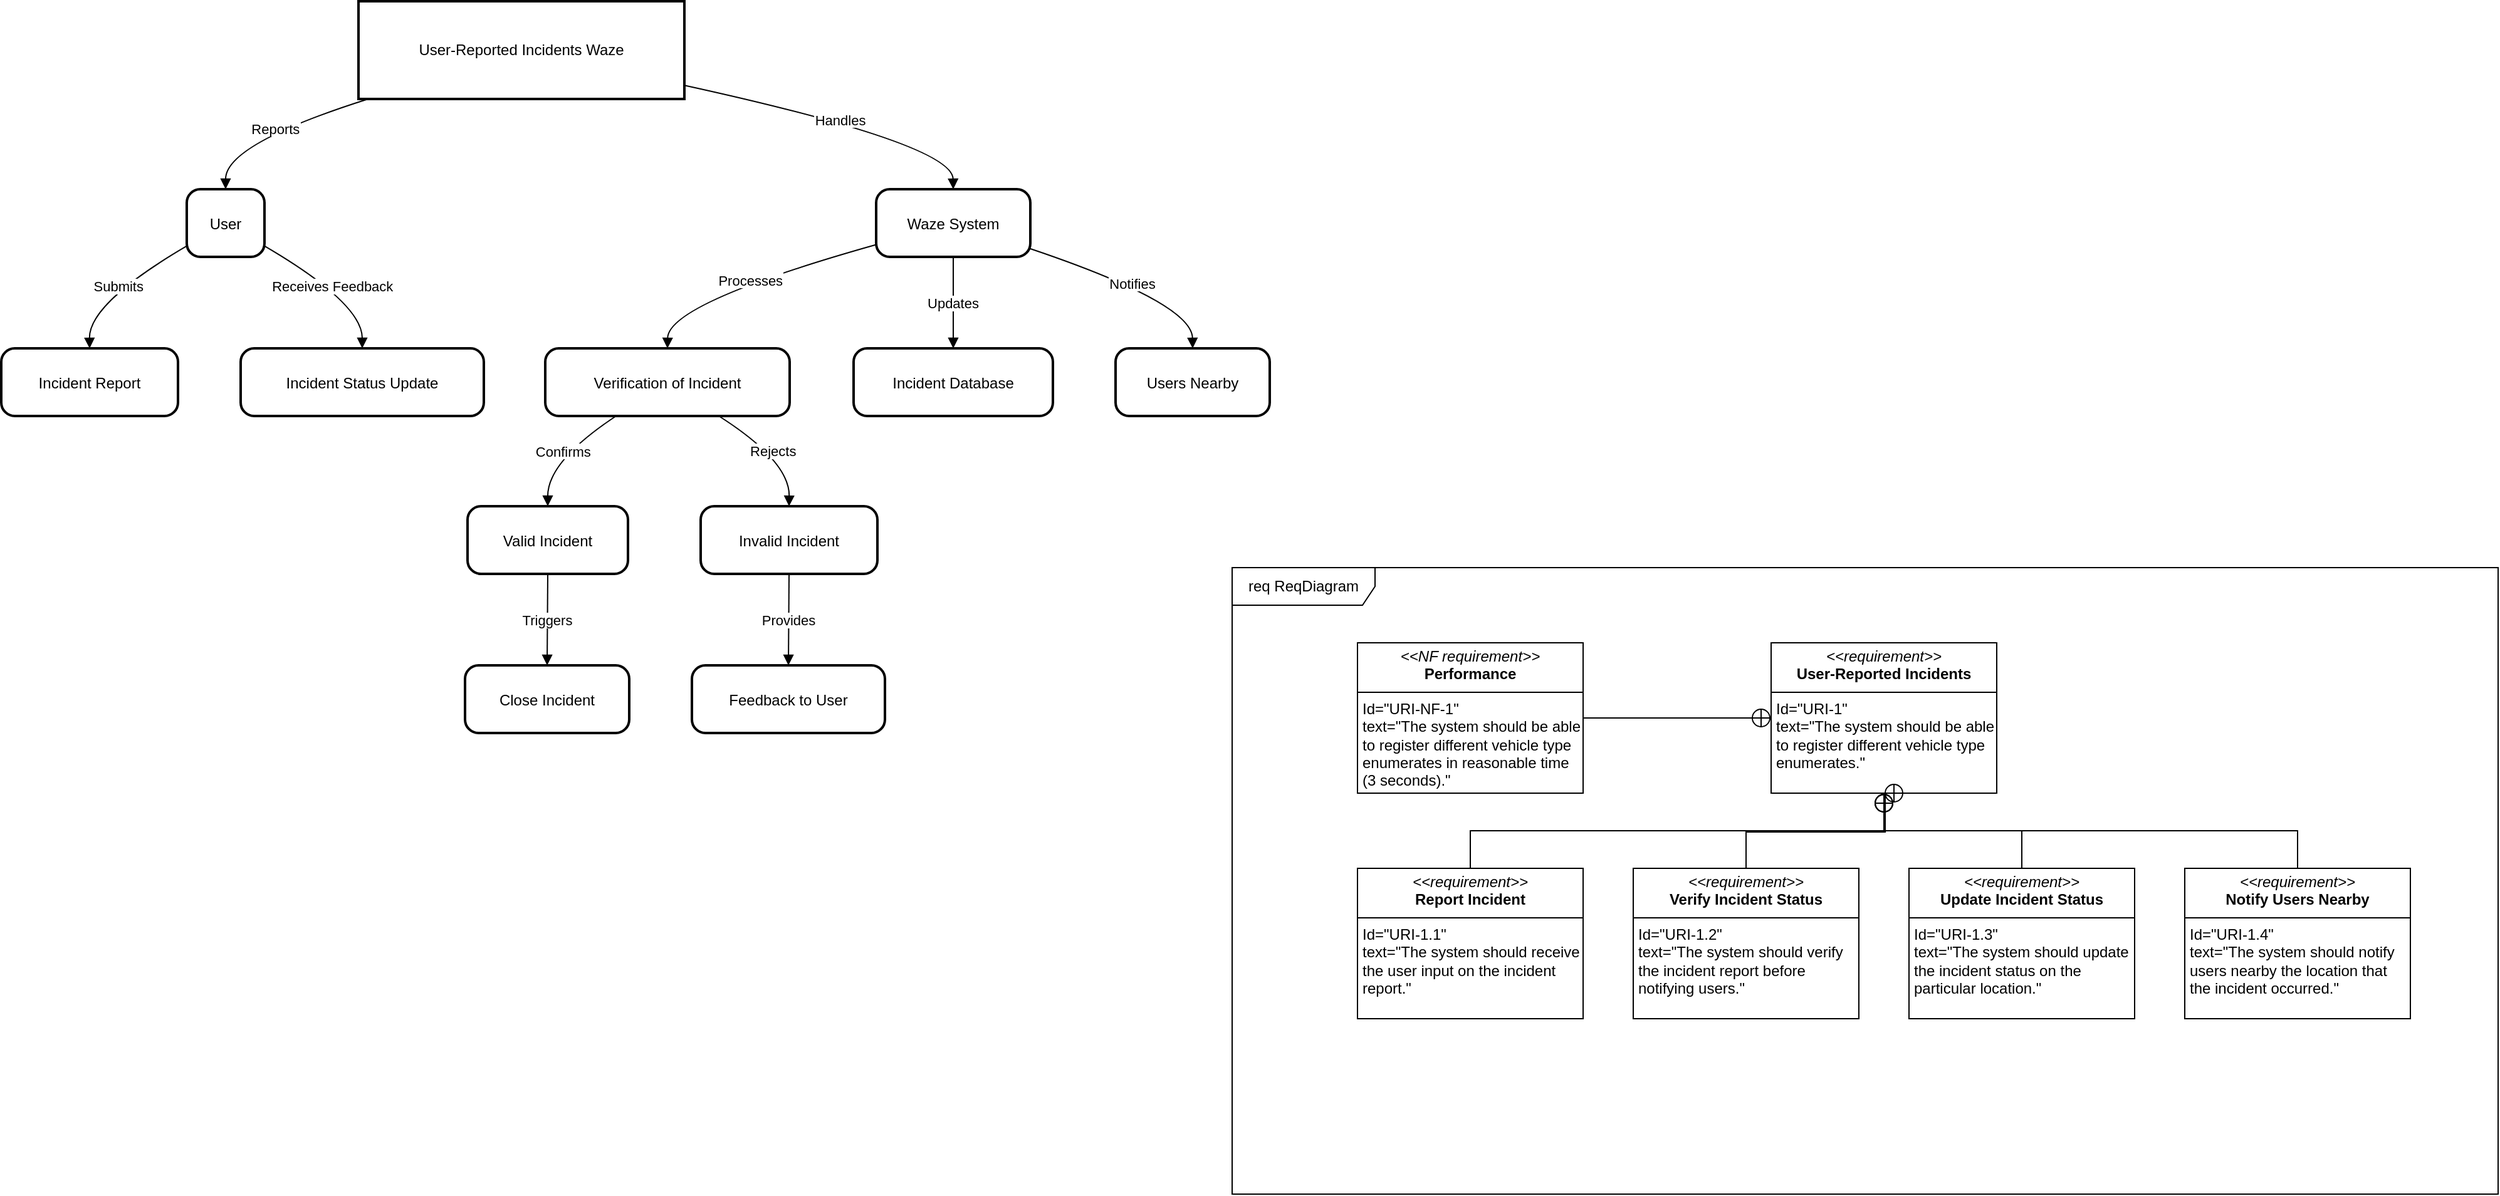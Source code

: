 <mxfile version="26.2.12">
  <diagram name="Página-1" id="IlDYEZVzDNYxJnUhvPW0">
    <mxGraphModel dx="1228" dy="629" grid="1" gridSize="10" guides="1" tooltips="1" connect="1" arrows="1" fold="1" page="1" pageScale="1" pageWidth="827" pageHeight="1169" math="0" shadow="0">
      <root>
        <mxCell id="0" />
        <mxCell id="1" parent="0" />
        <mxCell id="2" value="User-Reported Incidents Waze" style="whiteSpace=wrap;strokeWidth=2;" parent="1" vertex="1">
          <mxGeometry x="293" y="8" width="260" height="78" as="geometry" />
        </mxCell>
        <mxCell id="3" value="User" style="rounded=1;arcSize=20;strokeWidth=2" parent="1" vertex="1">
          <mxGeometry x="156" y="158" width="62" height="54" as="geometry" />
        </mxCell>
        <mxCell id="4" value="Waze System" style="rounded=1;arcSize=20;strokeWidth=2" parent="1" vertex="1">
          <mxGeometry x="706" y="158" width="123" height="54" as="geometry" />
        </mxCell>
        <mxCell id="5" value="Incident Report" style="rounded=1;arcSize=20;strokeWidth=2" parent="1" vertex="1">
          <mxGeometry x="8" y="285" width="141" height="54" as="geometry" />
        </mxCell>
        <mxCell id="6" value="Incident Status Update" style="rounded=1;arcSize=20;strokeWidth=2" parent="1" vertex="1">
          <mxGeometry x="199" y="285" width="194" height="54" as="geometry" />
        </mxCell>
        <mxCell id="7" value="Verification of Incident" style="rounded=1;arcSize=20;strokeWidth=2" parent="1" vertex="1">
          <mxGeometry x="442" y="285" width="195" height="54" as="geometry" />
        </mxCell>
        <mxCell id="8" value="Incident Database" style="rounded=1;arcSize=20;strokeWidth=2" parent="1" vertex="1">
          <mxGeometry x="688" y="285" width="159" height="54" as="geometry" />
        </mxCell>
        <mxCell id="9" value="Users Nearby" style="rounded=1;arcSize=20;strokeWidth=2" parent="1" vertex="1">
          <mxGeometry x="897" y="285" width="123" height="54" as="geometry" />
        </mxCell>
        <mxCell id="10" value="Valid Incident" style="rounded=1;arcSize=20;strokeWidth=2" parent="1" vertex="1">
          <mxGeometry x="380" y="411" width="128" height="54" as="geometry" />
        </mxCell>
        <mxCell id="11" value="Invalid Incident" style="rounded=1;arcSize=20;strokeWidth=2" parent="1" vertex="1">
          <mxGeometry x="566" y="411" width="141" height="54" as="geometry" />
        </mxCell>
        <mxCell id="12" value="Close Incident" style="rounded=1;arcSize=20;strokeWidth=2" parent="1" vertex="1">
          <mxGeometry x="378" y="538" width="131" height="54" as="geometry" />
        </mxCell>
        <mxCell id="13" value="Feedback to User" style="rounded=1;arcSize=20;strokeWidth=2" parent="1" vertex="1">
          <mxGeometry x="559" y="538" width="154" height="54" as="geometry" />
        </mxCell>
        <mxCell id="14" value="Reports" style="curved=1;startArrow=none;endArrow=block;exitX=0.03;exitY=1;entryX=0.5;entryY=0.01;" parent="1" source="2" target="3" edge="1">
          <mxGeometry relative="1" as="geometry">
            <Array as="points">
              <mxPoint x="187" y="122" />
            </Array>
          </mxGeometry>
        </mxCell>
        <mxCell id="15" value="Handles" style="curved=1;startArrow=none;endArrow=block;exitX=1;exitY=0.86;entryX=0.5;entryY=0.01;" parent="1" source="2" target="4" edge="1">
          <mxGeometry relative="1" as="geometry">
            <Array as="points">
              <mxPoint x="767" y="122" />
            </Array>
          </mxGeometry>
        </mxCell>
        <mxCell id="16" value="Submits" style="curved=1;startArrow=none;endArrow=block;exitX=0;exitY=0.84;entryX=0.5;entryY=0;" parent="1" source="3" target="5" edge="1">
          <mxGeometry relative="1" as="geometry">
            <Array as="points">
              <mxPoint x="78" y="249" />
            </Array>
          </mxGeometry>
        </mxCell>
        <mxCell id="17" value="Receives Feedback" style="curved=1;startArrow=none;endArrow=block;exitX=1;exitY=0.84;entryX=0.5;entryY=0;" parent="1" source="3" target="6" edge="1">
          <mxGeometry relative="1" as="geometry">
            <Array as="points">
              <mxPoint x="296" y="249" />
            </Array>
          </mxGeometry>
        </mxCell>
        <mxCell id="18" value="Processes" style="curved=1;startArrow=none;endArrow=block;exitX=0;exitY=0.82;entryX=0.5;entryY=0;" parent="1" source="4" target="7" edge="1">
          <mxGeometry relative="1" as="geometry">
            <Array as="points">
              <mxPoint x="540" y="249" />
            </Array>
          </mxGeometry>
        </mxCell>
        <mxCell id="19" value="Updates" style="curved=1;startArrow=none;endArrow=block;exitX=0.5;exitY=1.01;entryX=0.5;entryY=0;" parent="1" source="4" target="8" edge="1">
          <mxGeometry relative="1" as="geometry">
            <Array as="points" />
          </mxGeometry>
        </mxCell>
        <mxCell id="20" value="Notifies" style="curved=1;startArrow=none;endArrow=block;exitX=1;exitY=0.88;entryX=0.5;entryY=0;" parent="1" source="4" target="9" edge="1">
          <mxGeometry relative="1" as="geometry">
            <Array as="points">
              <mxPoint x="958" y="249" />
            </Array>
          </mxGeometry>
        </mxCell>
        <mxCell id="21" value="Confirms" style="curved=1;startArrow=none;endArrow=block;exitX=0.29;exitY=1;entryX=0.5;entryY=0;" parent="1" source="7" target="10" edge="1">
          <mxGeometry relative="1" as="geometry">
            <Array as="points">
              <mxPoint x="444" y="375" />
            </Array>
          </mxGeometry>
        </mxCell>
        <mxCell id="22" value="Rejects" style="curved=1;startArrow=none;endArrow=block;exitX=0.71;exitY=1;entryX=0.5;entryY=0;" parent="1" source="7" target="11" edge="1">
          <mxGeometry relative="1" as="geometry">
            <Array as="points">
              <mxPoint x="637" y="375" />
            </Array>
          </mxGeometry>
        </mxCell>
        <mxCell id="23" value="Triggers" style="curved=1;startArrow=none;endArrow=block;exitX=0.5;exitY=1;entryX=0.5;entryY=-0.01;" parent="1" source="10" target="12" edge="1">
          <mxGeometry relative="1" as="geometry">
            <Array as="points" />
          </mxGeometry>
        </mxCell>
        <mxCell id="24" value="Provides" style="curved=1;startArrow=none;endArrow=block;exitX=0.5;exitY=1;entryX=0.5;entryY=-0.01;" parent="1" source="11" target="13" edge="1">
          <mxGeometry relative="1" as="geometry">
            <Array as="points" />
          </mxGeometry>
        </mxCell>
        <mxCell id="0LrheQoJdD5HbSpLLnFE-36" value="req ReqDiagram" style="shape=umlFrame;whiteSpace=wrap;html=1;pointerEvents=0;width=114;height=30;" parent="1" vertex="1">
          <mxGeometry x="990" y="460" width="1010" height="500" as="geometry" />
        </mxCell>
        <mxCell id="0LrheQoJdD5HbSpLLnFE-37" value="&lt;p style=&quot;margin:0px;margin-top:4px;text-align:center;&quot;&gt;&lt;i&gt;&amp;lt;&amp;lt;requirement&amp;gt;&amp;gt;&lt;/i&gt;&lt;br&gt;&lt;b&gt;User-Reported Incidents&lt;/b&gt;&lt;/p&gt;&lt;hr size=&quot;1&quot; style=&quot;border-style:solid;&quot;&gt;&lt;p style=&quot;margin:0px;margin-left:4px;&quot;&gt;Id=&quot;URI-1&quot;&lt;/p&gt;&lt;p style=&quot;margin:0px;margin-left:4px;&quot;&gt;text=&quot;The system should be able to register different vehicle type enumerates.&quot;&lt;/p&gt;" style="verticalAlign=top;align=left;overflow=fill;html=1;whiteSpace=wrap;" parent="1" vertex="1">
          <mxGeometry x="1420" y="520" width="180" height="120" as="geometry" />
        </mxCell>
        <mxCell id="0LrheQoJdD5HbSpLLnFE-38" style="edgeStyle=orthogonalEdgeStyle;rounded=0;orthogonalLoop=1;jettySize=auto;html=1;exitX=1;exitY=0.5;exitDx=0;exitDy=0;entryX=0;entryY=0.5;entryDx=0;entryDy=0;endArrow=circlePlus;endFill=0;" parent="1" source="0LrheQoJdD5HbSpLLnFE-39" target="0LrheQoJdD5HbSpLLnFE-37" edge="1">
          <mxGeometry relative="1" as="geometry" />
        </mxCell>
        <mxCell id="0LrheQoJdD5HbSpLLnFE-39" value="&lt;p style=&quot;margin:0px;margin-top:4px;text-align:center;&quot;&gt;&lt;i&gt;&amp;lt;&amp;lt;NF requirement&amp;gt;&amp;gt;&lt;/i&gt;&lt;br&gt;&lt;b&gt;Performance&lt;/b&gt;&lt;/p&gt;&lt;hr size=&quot;1&quot; style=&quot;border-style:solid;&quot;&gt;&lt;p style=&quot;margin:0px;margin-left:4px;&quot;&gt;Id=&quot;URI-NF-1&quot;&lt;/p&gt;&lt;p style=&quot;margin:0px;margin-left:4px;&quot;&gt;text=&quot;The system should be able to register different vehicle type enumerates in reasonable time (3 seconds).&quot;&lt;/p&gt;" style="verticalAlign=top;align=left;overflow=fill;html=1;whiteSpace=wrap;" parent="1" vertex="1">
          <mxGeometry x="1090" y="520" width="180" height="120" as="geometry" />
        </mxCell>
        <mxCell id="0LrheQoJdD5HbSpLLnFE-40" style="edgeStyle=orthogonalEdgeStyle;rounded=0;orthogonalLoop=1;jettySize=auto;html=1;exitX=0.5;exitY=0;exitDx=0;exitDy=0;entryX=0.5;entryY=1;entryDx=0;entryDy=0;endArrow=circlePlus;endFill=0;" parent="1" source="0LrheQoJdD5HbSpLLnFE-41" target="0LrheQoJdD5HbSpLLnFE-37" edge="1">
          <mxGeometry relative="1" as="geometry" />
        </mxCell>
        <mxCell id="0LrheQoJdD5HbSpLLnFE-41" value="&lt;p style=&quot;margin:0px;margin-top:4px;text-align:center;&quot;&gt;&lt;i&gt;&amp;lt;&amp;lt;requirement&amp;gt;&amp;gt;&lt;/i&gt;&lt;br&gt;&lt;b&gt;Report Incident&lt;/b&gt;&lt;/p&gt;&lt;hr size=&quot;1&quot; style=&quot;border-style:solid;&quot;&gt;&lt;p style=&quot;margin:0px;margin-left:4px;&quot;&gt;Id=&quot;URI-1.1&quot;&lt;/p&gt;&lt;p style=&quot;margin:0px;margin-left:4px;&quot;&gt;text=&quot;The system should receive the user input on the incident report.&quot;&lt;/p&gt;" style="verticalAlign=top;align=left;overflow=fill;html=1;whiteSpace=wrap;" parent="1" vertex="1">
          <mxGeometry x="1090" y="700" width="180" height="120" as="geometry" />
        </mxCell>
        <mxCell id="0LrheQoJdD5HbSpLLnFE-42" style="edgeStyle=orthogonalEdgeStyle;rounded=0;orthogonalLoop=1;jettySize=auto;html=1;exitX=0.5;exitY=0;exitDx=0;exitDy=0;endArrow=circlePlus;endFill=0;" parent="1" source="0LrheQoJdD5HbSpLLnFE-43" edge="1">
          <mxGeometry relative="1" as="geometry">
            <mxPoint x="1510" y="640" as="targetPoint" />
            <Array as="points">
              <mxPoint x="1400" y="671" />
              <mxPoint x="1511" y="671" />
              <mxPoint x="1511" y="640" />
            </Array>
          </mxGeometry>
        </mxCell>
        <mxCell id="0LrheQoJdD5HbSpLLnFE-43" value="&lt;p style=&quot;margin:0px;margin-top:4px;text-align:center;&quot;&gt;&lt;i&gt;&amp;lt;&amp;lt;requirement&amp;gt;&amp;gt;&lt;/i&gt;&lt;br&gt;&lt;b&gt;Verify Incident Status&lt;/b&gt;&lt;/p&gt;&lt;hr size=&quot;1&quot; style=&quot;border-style:solid;&quot;&gt;&lt;p style=&quot;margin:0px;margin-left:4px;&quot;&gt;Id=&quot;URI-1.2&quot;&lt;/p&gt;&lt;p style=&quot;margin:0px;margin-left:4px;&quot;&gt;text=&quot;The system should verify the incident report before notifying users.&quot;&lt;/p&gt;" style="verticalAlign=top;align=left;overflow=fill;html=1;whiteSpace=wrap;" parent="1" vertex="1">
          <mxGeometry x="1310" y="700" width="180" height="120" as="geometry" />
        </mxCell>
        <mxCell id="0LrheQoJdD5HbSpLLnFE-44" style="edgeStyle=orthogonalEdgeStyle;rounded=0;orthogonalLoop=1;jettySize=auto;html=1;exitX=0.5;exitY=0;exitDx=0;exitDy=0;endArrow=circlePlus;endFill=0;" parent="1" source="0LrheQoJdD5HbSpLLnFE-45" target="0LrheQoJdD5HbSpLLnFE-37" edge="1">
          <mxGeometry relative="1" as="geometry" />
        </mxCell>
        <mxCell id="0LrheQoJdD5HbSpLLnFE-45" value="&lt;p style=&quot;margin:0px;margin-top:4px;text-align:center;&quot;&gt;&lt;i&gt;&amp;lt;&amp;lt;requirement&amp;gt;&amp;gt;&lt;/i&gt;&lt;br&gt;&lt;b&gt;Update Incident Status&lt;/b&gt;&lt;/p&gt;&lt;hr size=&quot;1&quot; style=&quot;border-style:solid;&quot;&gt;&lt;p style=&quot;margin:0px;margin-left:4px;&quot;&gt;Id=&quot;URI-1.3&quot;&lt;/p&gt;&lt;p style=&quot;margin:0px;margin-left:4px;&quot;&gt;text=&quot;The system should update the incident status on the particular location.&quot;&lt;/p&gt;" style="verticalAlign=top;align=left;overflow=fill;html=1;whiteSpace=wrap;" parent="1" vertex="1">
          <mxGeometry x="1530" y="700" width="180" height="120" as="geometry" />
        </mxCell>
        <mxCell id="RuquudHr51e7roZZnxGD-27" style="edgeStyle=orthogonalEdgeStyle;rounded=0;orthogonalLoop=1;jettySize=auto;html=1;entryX=0.5;entryY=1;entryDx=0;entryDy=0;endArrow=circlePlus;endFill=0;" edge="1" parent="1" source="RuquudHr51e7roZZnxGD-24" target="0LrheQoJdD5HbSpLLnFE-37">
          <mxGeometry relative="1" as="geometry">
            <Array as="points">
              <mxPoint x="1840" y="670" />
              <mxPoint x="1510" y="670" />
            </Array>
          </mxGeometry>
        </mxCell>
        <mxCell id="RuquudHr51e7roZZnxGD-24" value="&lt;p style=&quot;margin:0px;margin-top:4px;text-align:center;&quot;&gt;&lt;i&gt;&amp;lt;&amp;lt;requirement&amp;gt;&amp;gt;&lt;/i&gt;&lt;br&gt;&lt;b&gt;Notify Users Nearby&lt;/b&gt;&lt;/p&gt;&lt;hr size=&quot;1&quot; style=&quot;border-style:solid;&quot;&gt;&lt;p style=&quot;margin:0px;margin-left:4px;&quot;&gt;Id=&quot;URI-1.4&quot;&lt;/p&gt;&lt;p style=&quot;margin:0px;margin-left:4px;&quot;&gt;text=&quot;The system should notify users nearby the location that the incident occurred.&quot;&lt;/p&gt;" style="verticalAlign=top;align=left;overflow=fill;html=1;whiteSpace=wrap;" vertex="1" parent="1">
          <mxGeometry x="1750" y="700" width="180" height="120" as="geometry" />
        </mxCell>
      </root>
    </mxGraphModel>
  </diagram>
</mxfile>
